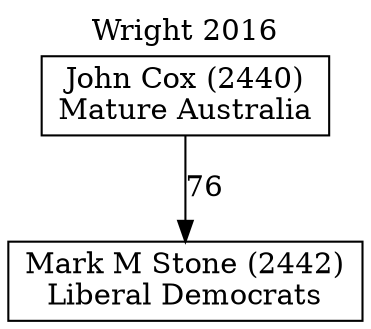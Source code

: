 // House preference flow
digraph "Mark M Stone (2442)_Wright_2016" {
	graph [label="Wright 2016" labelloc=t mclimit=10]
	node [shape=box]
	"Mark M Stone (2442)" [label="Mark M Stone (2442)
Liberal Democrats"]
	"John Cox (2440)" [label="John Cox (2440)
Mature Australia"]
	"John Cox (2440)" -> "Mark M Stone (2442)" [label=76]
}
